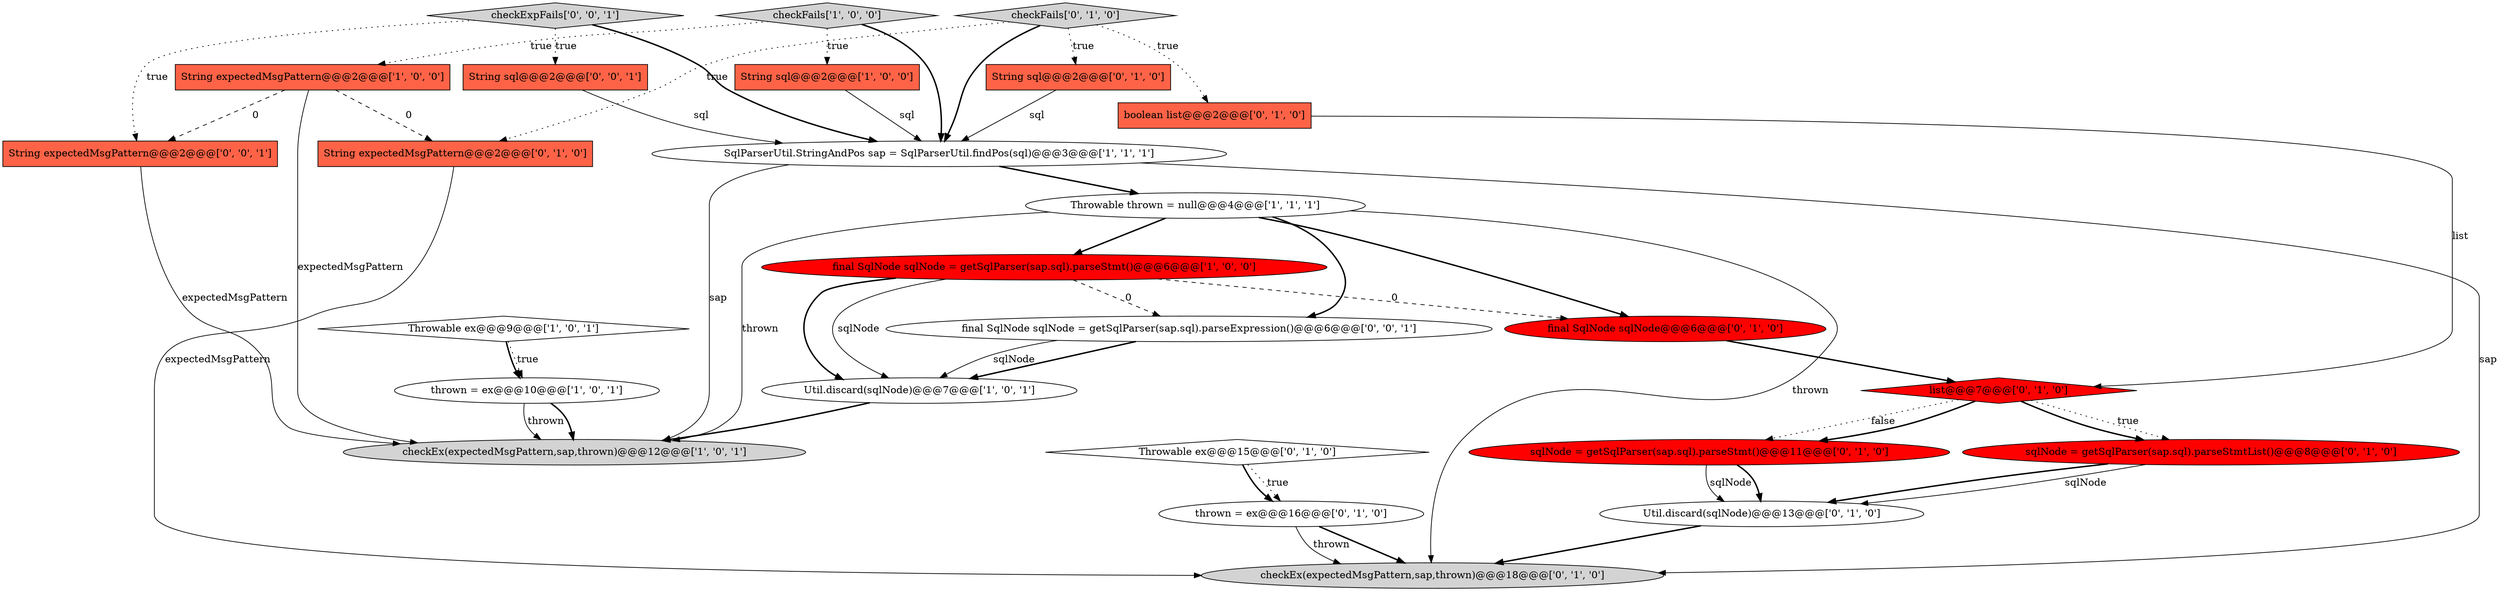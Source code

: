digraph {
1 [style = filled, label = "thrown = ex@@@10@@@['1', '0', '1']", fillcolor = white, shape = ellipse image = "AAA0AAABBB1BBB"];
18 [style = filled, label = "sqlNode = getSqlParser(sap.sql).parseStmt()@@@11@@@['0', '1', '0']", fillcolor = red, shape = ellipse image = "AAA1AAABBB2BBB"];
12 [style = filled, label = "boolean list@@@2@@@['0', '1', '0']", fillcolor = tomato, shape = box image = "AAA0AAABBB2BBB"];
25 [style = filled, label = "String expectedMsgPattern@@@2@@@['0', '0', '1']", fillcolor = tomato, shape = box image = "AAA0AAABBB3BBB"];
7 [style = filled, label = "Util.discard(sqlNode)@@@7@@@['1', '0', '1']", fillcolor = white, shape = ellipse image = "AAA0AAABBB1BBB"];
9 [style = filled, label = "checkEx(expectedMsgPattern,sap,thrown)@@@12@@@['1', '0', '1']", fillcolor = lightgray, shape = ellipse image = "AAA0AAABBB1BBB"];
6 [style = filled, label = "Throwable thrown = null@@@4@@@['1', '1', '1']", fillcolor = white, shape = ellipse image = "AAA0AAABBB1BBB"];
10 [style = filled, label = "String sql@@@2@@@['0', '1', '0']", fillcolor = tomato, shape = box image = "AAA0AAABBB2BBB"];
22 [style = filled, label = "checkExpFails['0', '0', '1']", fillcolor = lightgray, shape = diamond image = "AAA0AAABBB3BBB"];
11 [style = filled, label = "list@@@7@@@['0', '1', '0']", fillcolor = red, shape = diamond image = "AAA1AAABBB2BBB"];
15 [style = filled, label = "String expectedMsgPattern@@@2@@@['0', '1', '0']", fillcolor = tomato, shape = box image = "AAA1AAABBB2BBB"];
3 [style = filled, label = "String sql@@@2@@@['1', '0', '0']", fillcolor = tomato, shape = box image = "AAA0AAABBB1BBB"];
2 [style = filled, label = "SqlParserUtil.StringAndPos sap = SqlParserUtil.findPos(sql)@@@3@@@['1', '1', '1']", fillcolor = white, shape = ellipse image = "AAA0AAABBB1BBB"];
5 [style = filled, label = "checkFails['1', '0', '0']", fillcolor = lightgray, shape = diamond image = "AAA0AAABBB1BBB"];
14 [style = filled, label = "thrown = ex@@@16@@@['0', '1', '0']", fillcolor = white, shape = ellipse image = "AAA0AAABBB2BBB"];
17 [style = filled, label = "checkEx(expectedMsgPattern,sap,thrown)@@@18@@@['0', '1', '0']", fillcolor = lightgray, shape = ellipse image = "AAA0AAABBB2BBB"];
20 [style = filled, label = "checkFails['0', '1', '0']", fillcolor = lightgray, shape = diamond image = "AAA0AAABBB2BBB"];
16 [style = filled, label = "Throwable ex@@@15@@@['0', '1', '0']", fillcolor = white, shape = diamond image = "AAA0AAABBB2BBB"];
21 [style = filled, label = "Util.discard(sqlNode)@@@13@@@['0', '1', '0']", fillcolor = white, shape = ellipse image = "AAA0AAABBB2BBB"];
23 [style = filled, label = "final SqlNode sqlNode = getSqlParser(sap.sql).parseExpression()@@@6@@@['0', '0', '1']", fillcolor = white, shape = ellipse image = "AAA0AAABBB3BBB"];
8 [style = filled, label = "Throwable ex@@@9@@@['1', '0', '1']", fillcolor = white, shape = diamond image = "AAA0AAABBB1BBB"];
0 [style = filled, label = "final SqlNode sqlNode = getSqlParser(sap.sql).parseStmt()@@@6@@@['1', '0', '0']", fillcolor = red, shape = ellipse image = "AAA1AAABBB1BBB"];
4 [style = filled, label = "String expectedMsgPattern@@@2@@@['1', '0', '0']", fillcolor = tomato, shape = box image = "AAA1AAABBB1BBB"];
19 [style = filled, label = "final SqlNode sqlNode@@@6@@@['0', '1', '0']", fillcolor = red, shape = ellipse image = "AAA1AAABBB2BBB"];
13 [style = filled, label = "sqlNode = getSqlParser(sap.sql).parseStmtList()@@@8@@@['0', '1', '0']", fillcolor = red, shape = ellipse image = "AAA1AAABBB2BBB"];
24 [style = filled, label = "String sql@@@2@@@['0', '0', '1']", fillcolor = tomato, shape = box image = "AAA0AAABBB3BBB"];
25->9 [style = solid, label="expectedMsgPattern"];
22->2 [style = bold, label=""];
11->18 [style = dotted, label="false"];
1->9 [style = solid, label="thrown"];
2->6 [style = bold, label=""];
6->23 [style = bold, label=""];
0->19 [style = dashed, label="0"];
0->23 [style = dashed, label="0"];
22->25 [style = dotted, label="true"];
14->17 [style = bold, label=""];
19->11 [style = bold, label=""];
6->0 [style = bold, label=""];
2->17 [style = solid, label="sap"];
6->19 [style = bold, label=""];
11->13 [style = dotted, label="true"];
5->3 [style = dotted, label="true"];
22->24 [style = dotted, label="true"];
2->9 [style = solid, label="sap"];
6->17 [style = solid, label="thrown"];
3->2 [style = solid, label="sql"];
1->9 [style = bold, label=""];
11->18 [style = bold, label=""];
5->4 [style = dotted, label="true"];
0->7 [style = bold, label=""];
20->2 [style = bold, label=""];
6->9 [style = solid, label="thrown"];
24->2 [style = solid, label="sql"];
7->9 [style = bold, label=""];
0->7 [style = solid, label="sqlNode"];
18->21 [style = solid, label="sqlNode"];
8->1 [style = bold, label=""];
5->2 [style = bold, label=""];
8->1 [style = dotted, label="true"];
10->2 [style = solid, label="sql"];
4->25 [style = dashed, label="0"];
12->11 [style = solid, label="list"];
4->15 [style = dashed, label="0"];
11->13 [style = bold, label=""];
16->14 [style = dotted, label="true"];
13->21 [style = solid, label="sqlNode"];
20->10 [style = dotted, label="true"];
16->14 [style = bold, label=""];
23->7 [style = bold, label=""];
20->12 [style = dotted, label="true"];
15->17 [style = solid, label="expectedMsgPattern"];
14->17 [style = solid, label="thrown"];
18->21 [style = bold, label=""];
13->21 [style = bold, label=""];
21->17 [style = bold, label=""];
23->7 [style = solid, label="sqlNode"];
20->15 [style = dotted, label="true"];
4->9 [style = solid, label="expectedMsgPattern"];
}
